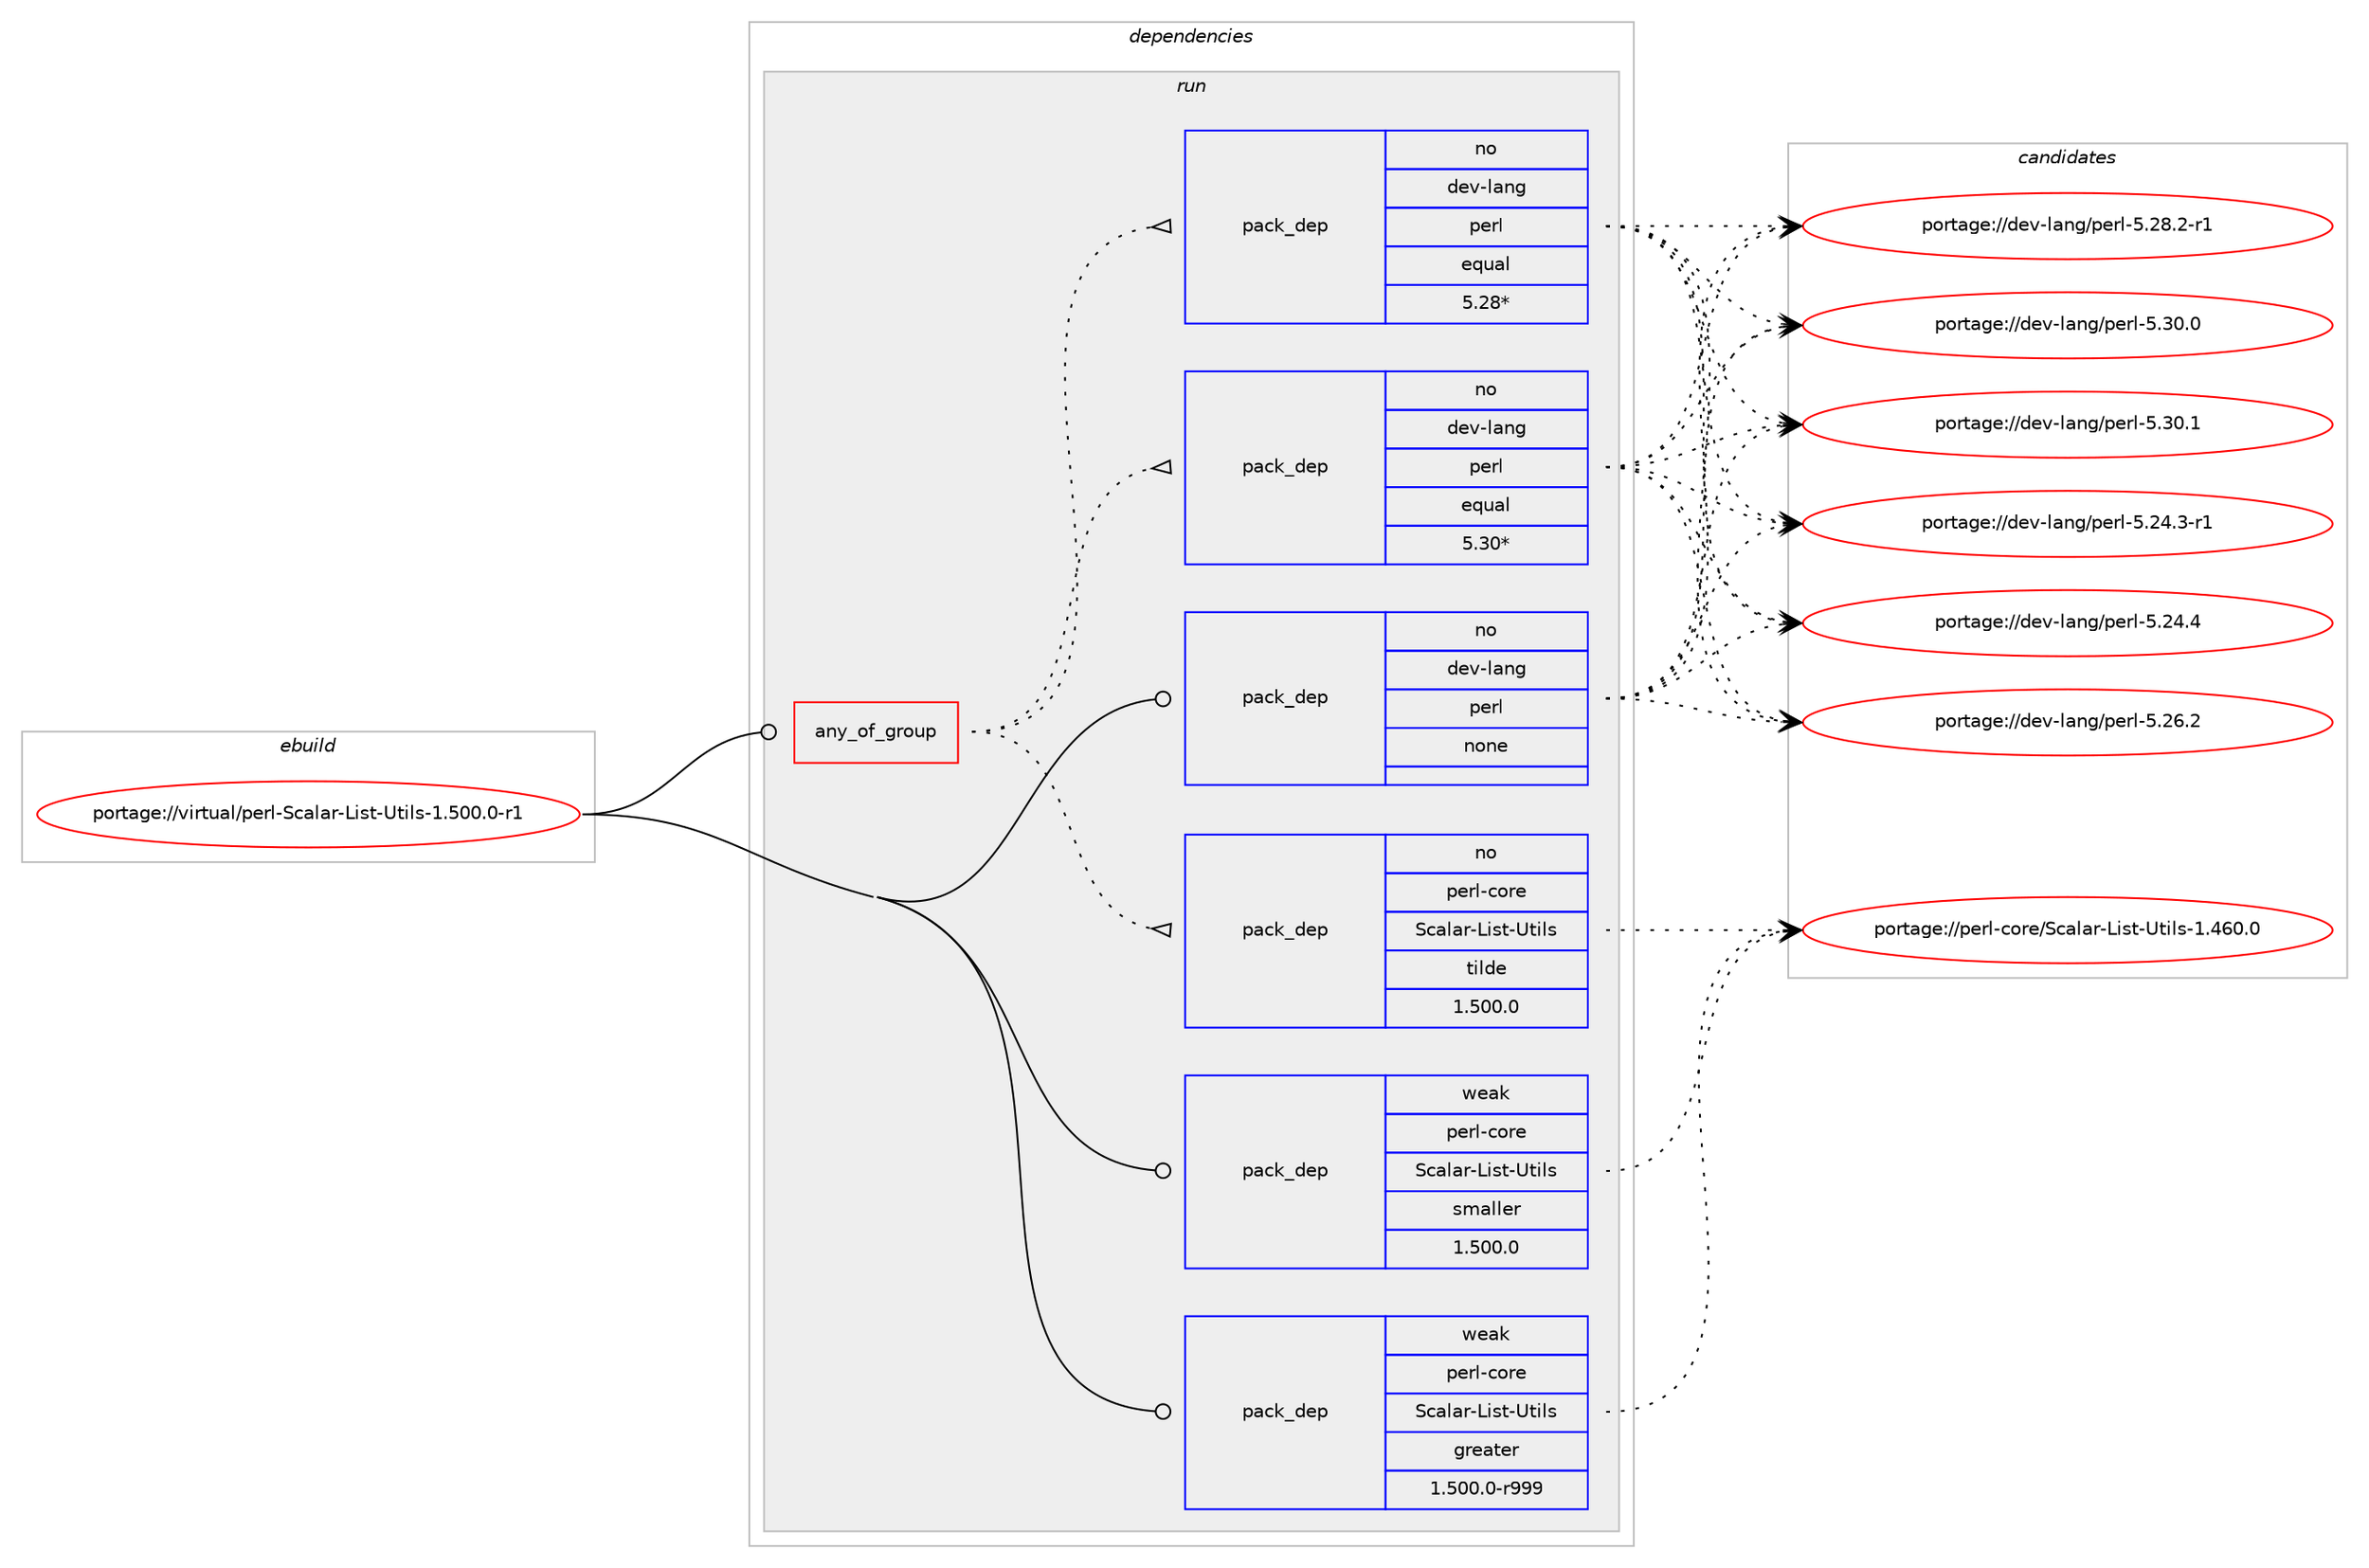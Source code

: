 digraph prolog {

# *************
# Graph options
# *************

newrank=true;
concentrate=true;
compound=true;
graph [rankdir=LR,fontname=Helvetica,fontsize=10,ranksep=1.5];#, ranksep=2.5, nodesep=0.2];
edge  [arrowhead=vee];
node  [fontname=Helvetica,fontsize=10];

# **********
# The ebuild
# **********

subgraph cluster_leftcol {
color=gray;
rank=same;
label=<<i>ebuild</i>>;
id [label="portage://virtual/perl-Scalar-List-Utils-1.500.0-r1", color=red, width=4, href="../virtual/perl-Scalar-List-Utils-1.500.0-r1.svg"];
}

# ****************
# The dependencies
# ****************

subgraph cluster_midcol {
color=gray;
label=<<i>dependencies</i>>;
subgraph cluster_compile {
fillcolor="#eeeeee";
style=filled;
label=<<i>compile</i>>;
}
subgraph cluster_compileandrun {
fillcolor="#eeeeee";
style=filled;
label=<<i>compile and run</i>>;
}
subgraph cluster_run {
fillcolor="#eeeeee";
style=filled;
label=<<i>run</i>>;
subgraph any7331 {
dependency435310 [label=<<TABLE BORDER="0" CELLBORDER="1" CELLSPACING="0" CELLPADDING="4"><TR><TD CELLPADDING="10">any_of_group</TD></TR></TABLE>>, shape=none, color=red];subgraph pack322716 {
dependency435311 [label=<<TABLE BORDER="0" CELLBORDER="1" CELLSPACING="0" CELLPADDING="4" WIDTH="220"><TR><TD ROWSPAN="6" CELLPADDING="30">pack_dep</TD></TR><TR><TD WIDTH="110">no</TD></TR><TR><TD>dev-lang</TD></TR><TR><TD>perl</TD></TR><TR><TD>equal</TD></TR><TR><TD>5.30*</TD></TR></TABLE>>, shape=none, color=blue];
}
dependency435310:e -> dependency435311:w [weight=20,style="dotted",arrowhead="oinv"];
subgraph pack322717 {
dependency435312 [label=<<TABLE BORDER="0" CELLBORDER="1" CELLSPACING="0" CELLPADDING="4" WIDTH="220"><TR><TD ROWSPAN="6" CELLPADDING="30">pack_dep</TD></TR><TR><TD WIDTH="110">no</TD></TR><TR><TD>dev-lang</TD></TR><TR><TD>perl</TD></TR><TR><TD>equal</TD></TR><TR><TD>5.28*</TD></TR></TABLE>>, shape=none, color=blue];
}
dependency435310:e -> dependency435312:w [weight=20,style="dotted",arrowhead="oinv"];
subgraph pack322718 {
dependency435313 [label=<<TABLE BORDER="0" CELLBORDER="1" CELLSPACING="0" CELLPADDING="4" WIDTH="220"><TR><TD ROWSPAN="6" CELLPADDING="30">pack_dep</TD></TR><TR><TD WIDTH="110">no</TD></TR><TR><TD>perl-core</TD></TR><TR><TD>Scalar-List-Utils</TD></TR><TR><TD>tilde</TD></TR><TR><TD>1.500.0</TD></TR></TABLE>>, shape=none, color=blue];
}
dependency435310:e -> dependency435313:w [weight=20,style="dotted",arrowhead="oinv"];
}
id:e -> dependency435310:w [weight=20,style="solid",arrowhead="odot"];
subgraph pack322719 {
dependency435314 [label=<<TABLE BORDER="0" CELLBORDER="1" CELLSPACING="0" CELLPADDING="4" WIDTH="220"><TR><TD ROWSPAN="6" CELLPADDING="30">pack_dep</TD></TR><TR><TD WIDTH="110">no</TD></TR><TR><TD>dev-lang</TD></TR><TR><TD>perl</TD></TR><TR><TD>none</TD></TR><TR><TD></TD></TR></TABLE>>, shape=none, color=blue];
}
id:e -> dependency435314:w [weight=20,style="solid",arrowhead="odot"];
subgraph pack322720 {
dependency435315 [label=<<TABLE BORDER="0" CELLBORDER="1" CELLSPACING="0" CELLPADDING="4" WIDTH="220"><TR><TD ROWSPAN="6" CELLPADDING="30">pack_dep</TD></TR><TR><TD WIDTH="110">weak</TD></TR><TR><TD>perl-core</TD></TR><TR><TD>Scalar-List-Utils</TD></TR><TR><TD>greater</TD></TR><TR><TD>1.500.0-r999</TD></TR></TABLE>>, shape=none, color=blue];
}
id:e -> dependency435315:w [weight=20,style="solid",arrowhead="odot"];
subgraph pack322721 {
dependency435316 [label=<<TABLE BORDER="0" CELLBORDER="1" CELLSPACING="0" CELLPADDING="4" WIDTH="220"><TR><TD ROWSPAN="6" CELLPADDING="30">pack_dep</TD></TR><TR><TD WIDTH="110">weak</TD></TR><TR><TD>perl-core</TD></TR><TR><TD>Scalar-List-Utils</TD></TR><TR><TD>smaller</TD></TR><TR><TD>1.500.0</TD></TR></TABLE>>, shape=none, color=blue];
}
id:e -> dependency435316:w [weight=20,style="solid",arrowhead="odot"];
}
}

# **************
# The candidates
# **************

subgraph cluster_choices {
rank=same;
color=gray;
label=<<i>candidates</i>>;

subgraph choice322716 {
color=black;
nodesep=1;
choiceportage100101118451089711010347112101114108455346505246514511449 [label="portage://dev-lang/perl-5.24.3-r1", color=red, width=4,href="../dev-lang/perl-5.24.3-r1.svg"];
choiceportage10010111845108971101034711210111410845534650524652 [label="portage://dev-lang/perl-5.24.4", color=red, width=4,href="../dev-lang/perl-5.24.4.svg"];
choiceportage10010111845108971101034711210111410845534650544650 [label="portage://dev-lang/perl-5.26.2", color=red, width=4,href="../dev-lang/perl-5.26.2.svg"];
choiceportage100101118451089711010347112101114108455346505646504511449 [label="portage://dev-lang/perl-5.28.2-r1", color=red, width=4,href="../dev-lang/perl-5.28.2-r1.svg"];
choiceportage10010111845108971101034711210111410845534651484648 [label="portage://dev-lang/perl-5.30.0", color=red, width=4,href="../dev-lang/perl-5.30.0.svg"];
choiceportage10010111845108971101034711210111410845534651484649 [label="portage://dev-lang/perl-5.30.1", color=red, width=4,href="../dev-lang/perl-5.30.1.svg"];
dependency435311:e -> choiceportage100101118451089711010347112101114108455346505246514511449:w [style=dotted,weight="100"];
dependency435311:e -> choiceportage10010111845108971101034711210111410845534650524652:w [style=dotted,weight="100"];
dependency435311:e -> choiceportage10010111845108971101034711210111410845534650544650:w [style=dotted,weight="100"];
dependency435311:e -> choiceportage100101118451089711010347112101114108455346505646504511449:w [style=dotted,weight="100"];
dependency435311:e -> choiceportage10010111845108971101034711210111410845534651484648:w [style=dotted,weight="100"];
dependency435311:e -> choiceportage10010111845108971101034711210111410845534651484649:w [style=dotted,weight="100"];
}
subgraph choice322717 {
color=black;
nodesep=1;
choiceportage100101118451089711010347112101114108455346505246514511449 [label="portage://dev-lang/perl-5.24.3-r1", color=red, width=4,href="../dev-lang/perl-5.24.3-r1.svg"];
choiceportage10010111845108971101034711210111410845534650524652 [label="portage://dev-lang/perl-5.24.4", color=red, width=4,href="../dev-lang/perl-5.24.4.svg"];
choiceportage10010111845108971101034711210111410845534650544650 [label="portage://dev-lang/perl-5.26.2", color=red, width=4,href="../dev-lang/perl-5.26.2.svg"];
choiceportage100101118451089711010347112101114108455346505646504511449 [label="portage://dev-lang/perl-5.28.2-r1", color=red, width=4,href="../dev-lang/perl-5.28.2-r1.svg"];
choiceportage10010111845108971101034711210111410845534651484648 [label="portage://dev-lang/perl-5.30.0", color=red, width=4,href="../dev-lang/perl-5.30.0.svg"];
choiceportage10010111845108971101034711210111410845534651484649 [label="portage://dev-lang/perl-5.30.1", color=red, width=4,href="../dev-lang/perl-5.30.1.svg"];
dependency435312:e -> choiceportage100101118451089711010347112101114108455346505246514511449:w [style=dotted,weight="100"];
dependency435312:e -> choiceportage10010111845108971101034711210111410845534650524652:w [style=dotted,weight="100"];
dependency435312:e -> choiceportage10010111845108971101034711210111410845534650544650:w [style=dotted,weight="100"];
dependency435312:e -> choiceportage100101118451089711010347112101114108455346505646504511449:w [style=dotted,weight="100"];
dependency435312:e -> choiceportage10010111845108971101034711210111410845534651484648:w [style=dotted,weight="100"];
dependency435312:e -> choiceportage10010111845108971101034711210111410845534651484649:w [style=dotted,weight="100"];
}
subgraph choice322718 {
color=black;
nodesep=1;
choiceportage11210111410845991111141014783999710897114457610511511645851161051081154549465254484648 [label="portage://perl-core/Scalar-List-Utils-1.460.0", color=red, width=4,href="../perl-core/Scalar-List-Utils-1.460.0.svg"];
dependency435313:e -> choiceportage11210111410845991111141014783999710897114457610511511645851161051081154549465254484648:w [style=dotted,weight="100"];
}
subgraph choice322719 {
color=black;
nodesep=1;
choiceportage100101118451089711010347112101114108455346505246514511449 [label="portage://dev-lang/perl-5.24.3-r1", color=red, width=4,href="../dev-lang/perl-5.24.3-r1.svg"];
choiceportage10010111845108971101034711210111410845534650524652 [label="portage://dev-lang/perl-5.24.4", color=red, width=4,href="../dev-lang/perl-5.24.4.svg"];
choiceportage10010111845108971101034711210111410845534650544650 [label="portage://dev-lang/perl-5.26.2", color=red, width=4,href="../dev-lang/perl-5.26.2.svg"];
choiceportage100101118451089711010347112101114108455346505646504511449 [label="portage://dev-lang/perl-5.28.2-r1", color=red, width=4,href="../dev-lang/perl-5.28.2-r1.svg"];
choiceportage10010111845108971101034711210111410845534651484648 [label="portage://dev-lang/perl-5.30.0", color=red, width=4,href="../dev-lang/perl-5.30.0.svg"];
choiceportage10010111845108971101034711210111410845534651484649 [label="portage://dev-lang/perl-5.30.1", color=red, width=4,href="../dev-lang/perl-5.30.1.svg"];
dependency435314:e -> choiceportage100101118451089711010347112101114108455346505246514511449:w [style=dotted,weight="100"];
dependency435314:e -> choiceportage10010111845108971101034711210111410845534650524652:w [style=dotted,weight="100"];
dependency435314:e -> choiceportage10010111845108971101034711210111410845534650544650:w [style=dotted,weight="100"];
dependency435314:e -> choiceportage100101118451089711010347112101114108455346505646504511449:w [style=dotted,weight="100"];
dependency435314:e -> choiceportage10010111845108971101034711210111410845534651484648:w [style=dotted,weight="100"];
dependency435314:e -> choiceportage10010111845108971101034711210111410845534651484649:w [style=dotted,weight="100"];
}
subgraph choice322720 {
color=black;
nodesep=1;
choiceportage11210111410845991111141014783999710897114457610511511645851161051081154549465254484648 [label="portage://perl-core/Scalar-List-Utils-1.460.0", color=red, width=4,href="../perl-core/Scalar-List-Utils-1.460.0.svg"];
dependency435315:e -> choiceportage11210111410845991111141014783999710897114457610511511645851161051081154549465254484648:w [style=dotted,weight="100"];
}
subgraph choice322721 {
color=black;
nodesep=1;
choiceportage11210111410845991111141014783999710897114457610511511645851161051081154549465254484648 [label="portage://perl-core/Scalar-List-Utils-1.460.0", color=red, width=4,href="../perl-core/Scalar-List-Utils-1.460.0.svg"];
dependency435316:e -> choiceportage11210111410845991111141014783999710897114457610511511645851161051081154549465254484648:w [style=dotted,weight="100"];
}
}

}
